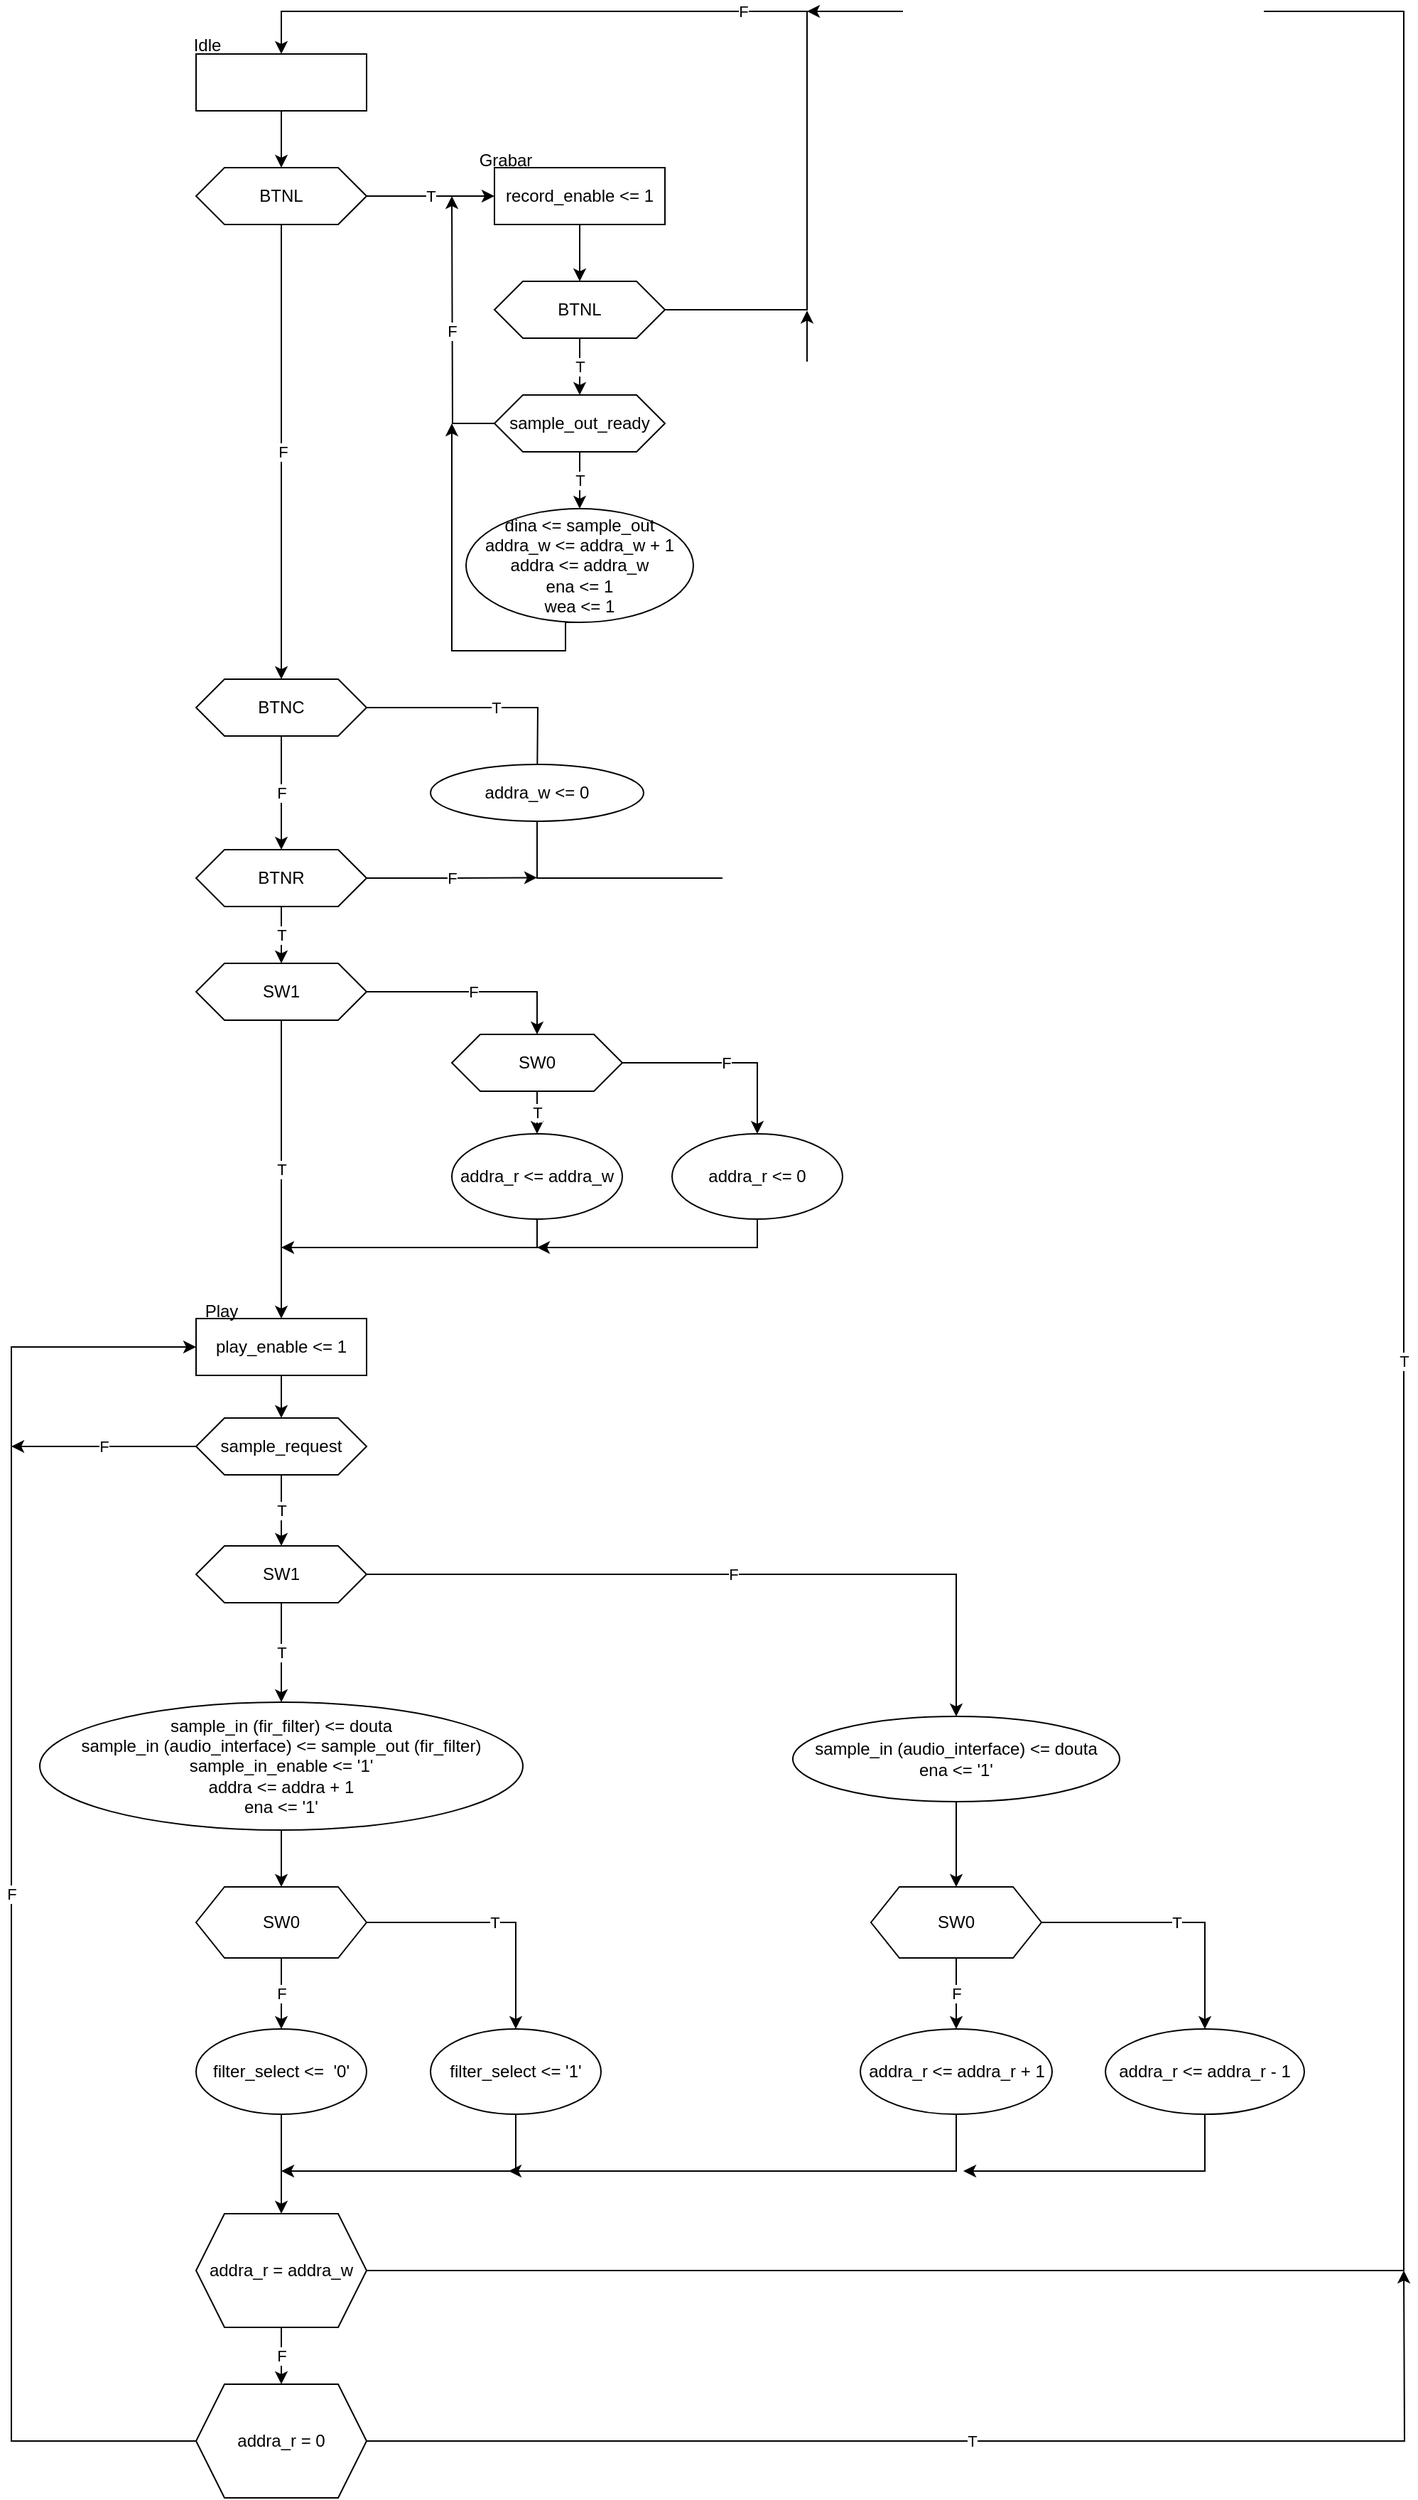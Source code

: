 <mxfile version="16.1.2" type="device"><diagram id="C5RBs43oDa-KdzZeNtuy" name="Page-1"><mxGraphModel dx="2062" dy="1217" grid="1" gridSize="10" guides="1" tooltips="1" connect="1" arrows="1" fold="1" page="1" pageScale="1" pageWidth="1654" pageHeight="2336" math="0" shadow="0"><root><mxCell id="WIyWlLk6GJQsqaUBKTNV-0"/><mxCell id="WIyWlLk6GJQsqaUBKTNV-1" parent="WIyWlLk6GJQsqaUBKTNV-0"/><mxCell id="lpCx-YttLl4YdKG1MkPc-2" style="edgeStyle=orthogonalEdgeStyle;rounded=0;orthogonalLoop=1;jettySize=auto;html=1;exitX=0.5;exitY=1;exitDx=0;exitDy=0;" parent="WIyWlLk6GJQsqaUBKTNV-1" source="lpCx-YttLl4YdKG1MkPc-0" edge="1"><mxGeometry relative="1" as="geometry"><mxPoint x="220" y="160" as="targetPoint"/></mxGeometry></mxCell><mxCell id="lpCx-YttLl4YdKG1MkPc-0" value="" style="rounded=0;whiteSpace=wrap;html=1;" parent="WIyWlLk6GJQsqaUBKTNV-1" vertex="1"><mxGeometry x="160" y="80" width="120" height="40" as="geometry"/></mxCell><mxCell id="lpCx-YttLl4YdKG1MkPc-1" value="Idle" style="text;html=1;strokeColor=none;fillColor=none;align=center;verticalAlign=middle;whiteSpace=wrap;rounded=0;" parent="WIyWlLk6GJQsqaUBKTNV-1" vertex="1"><mxGeometry x="138" y="59" width="60" height="30" as="geometry"/></mxCell><mxCell id="lpCx-YttLl4YdKG1MkPc-20" style="edgeStyle=orthogonalEdgeStyle;rounded=0;orthogonalLoop=1;jettySize=auto;html=1;exitX=0.5;exitY=1;exitDx=0;exitDy=0;" parent="WIyWlLk6GJQsqaUBKTNV-1" source="lpCx-YttLl4YdKG1MkPc-3" edge="1"><mxGeometry relative="1" as="geometry"><mxPoint x="340.0" y="340" as="targetPoint"/><Array as="points"><mxPoint x="420" y="500"/><mxPoint x="340" y="500"/></Array></mxGeometry></mxCell><mxCell id="lpCx-YttLl4YdKG1MkPc-3" value="dina &amp;lt;= sample_out&lt;br&gt;addra_w &amp;lt;= addra_w + 1&lt;br&gt;addra &amp;lt;= addra_w&lt;br&gt;ena &amp;lt;= 1&lt;br&gt;wea &amp;lt;= 1" style="ellipse;whiteSpace=wrap;html=1;" parent="WIyWlLk6GJQsqaUBKTNV-1" vertex="1"><mxGeometry x="350" y="400" width="160" height="80" as="geometry"/></mxCell><mxCell id="lpCx-YttLl4YdKG1MkPc-6" value="F" style="edgeStyle=orthogonalEdgeStyle;rounded=0;orthogonalLoop=1;jettySize=auto;html=1;" parent="WIyWlLk6GJQsqaUBKTNV-1" source="lpCx-YttLl4YdKG1MkPc-5" edge="1"><mxGeometry relative="1" as="geometry"><mxPoint x="220" y="520" as="targetPoint"/></mxGeometry></mxCell><mxCell id="lpCx-YttLl4YdKG1MkPc-10" value="T" style="edgeStyle=orthogonalEdgeStyle;rounded=0;orthogonalLoop=1;jettySize=auto;html=1;entryX=0;entryY=0.5;entryDx=0;entryDy=0;" parent="WIyWlLk6GJQsqaUBKTNV-1" source="lpCx-YttLl4YdKG1MkPc-5" target="lpCx-YttLl4YdKG1MkPc-8" edge="1"><mxGeometry relative="1" as="geometry"/></mxCell><mxCell id="lpCx-YttLl4YdKG1MkPc-5" value="BTNL" style="shape=hexagon;perimeter=hexagonPerimeter2;whiteSpace=wrap;html=1;fixedSize=1;" parent="WIyWlLk6GJQsqaUBKTNV-1" vertex="1"><mxGeometry x="160" y="160" width="120" height="40" as="geometry"/></mxCell><mxCell id="Iqx_dqp5xHkZzuGSg16V-0" style="edgeStyle=orthogonalEdgeStyle;rounded=0;orthogonalLoop=1;jettySize=auto;html=1;exitX=0.5;exitY=1;exitDx=0;exitDy=0;entryX=0.5;entryY=0;entryDx=0;entryDy=0;" edge="1" parent="WIyWlLk6GJQsqaUBKTNV-1" source="lpCx-YttLl4YdKG1MkPc-8" target="lpCx-YttLl4YdKG1MkPc-12"><mxGeometry relative="1" as="geometry"/></mxCell><mxCell id="lpCx-YttLl4YdKG1MkPc-8" value="record_enable &amp;lt;= 1" style="rounded=0;whiteSpace=wrap;html=1;" parent="WIyWlLk6GJQsqaUBKTNV-1" vertex="1"><mxGeometry x="370" y="160" width="120" height="40" as="geometry"/></mxCell><mxCell id="lpCx-YttLl4YdKG1MkPc-9" value="Grabar" style="text;html=1;strokeColor=none;fillColor=none;align=center;verticalAlign=middle;whiteSpace=wrap;rounded=0;" parent="WIyWlLk6GJQsqaUBKTNV-1" vertex="1"><mxGeometry x="348" y="140" width="60" height="30" as="geometry"/></mxCell><mxCell id="lpCx-YttLl4YdKG1MkPc-13" value="F" style="edgeStyle=orthogonalEdgeStyle;rounded=0;orthogonalLoop=1;jettySize=auto;html=1;entryX=0.5;entryY=0;entryDx=0;entryDy=0;" parent="WIyWlLk6GJQsqaUBKTNV-1" source="lpCx-YttLl4YdKG1MkPc-12" target="lpCx-YttLl4YdKG1MkPc-0" edge="1"><mxGeometry relative="1" as="geometry"><mxPoint x="550.556" y="50" as="targetPoint"/><Array as="points"><mxPoint x="590" y="260"/><mxPoint x="590" y="50"/><mxPoint x="220" y="50"/></Array></mxGeometry></mxCell><mxCell id="lpCx-YttLl4YdKG1MkPc-14" value="T" style="edgeStyle=orthogonalEdgeStyle;rounded=0;orthogonalLoop=1;jettySize=auto;html=1;entryX=0.5;entryY=0;entryDx=0;entryDy=0;" parent="WIyWlLk6GJQsqaUBKTNV-1" source="lpCx-YttLl4YdKG1MkPc-12" edge="1" target="lpCx-YttLl4YdKG1MkPc-15"><mxGeometry relative="1" as="geometry"><mxPoint x="420" y="320" as="targetPoint"/></mxGeometry></mxCell><mxCell id="lpCx-YttLl4YdKG1MkPc-12" value="BTNL" style="shape=hexagon;perimeter=hexagonPerimeter2;whiteSpace=wrap;html=1;fixedSize=1;" parent="WIyWlLk6GJQsqaUBKTNV-1" vertex="1"><mxGeometry x="370" y="240" width="120" height="40" as="geometry"/></mxCell><mxCell id="lpCx-YttLl4YdKG1MkPc-16" value="T" style="edgeStyle=orthogonalEdgeStyle;rounded=0;orthogonalLoop=1;jettySize=auto;html=1;entryX=0.5;entryY=0;entryDx=0;entryDy=0;" parent="WIyWlLk6GJQsqaUBKTNV-1" source="lpCx-YttLl4YdKG1MkPc-15" edge="1" target="lpCx-YttLl4YdKG1MkPc-3"><mxGeometry relative="1" as="geometry"><mxPoint x="420" y="400" as="targetPoint"/></mxGeometry></mxCell><mxCell id="lpCx-YttLl4YdKG1MkPc-19" value="F" style="edgeStyle=orthogonalEdgeStyle;rounded=0;orthogonalLoop=1;jettySize=auto;html=1;" parent="WIyWlLk6GJQsqaUBKTNV-1" source="lpCx-YttLl4YdKG1MkPc-15" edge="1"><mxGeometry relative="1" as="geometry"><mxPoint x="340.0" y="180" as="targetPoint"/></mxGeometry></mxCell><mxCell id="lpCx-YttLl4YdKG1MkPc-15" value="sample_out_ready" style="shape=hexagon;perimeter=hexagonPerimeter2;whiteSpace=wrap;html=1;fixedSize=1;" parent="WIyWlLk6GJQsqaUBKTNV-1" vertex="1"><mxGeometry x="370" y="320" width="120" height="40" as="geometry"/></mxCell><mxCell id="lpCx-YttLl4YdKG1MkPc-23" value="F" style="edgeStyle=orthogonalEdgeStyle;rounded=0;orthogonalLoop=1;jettySize=auto;html=1;exitX=0.5;exitY=1;exitDx=0;exitDy=0;entryX=0.5;entryY=0;entryDx=0;entryDy=0;" parent="WIyWlLk6GJQsqaUBKTNV-1" source="lpCx-YttLl4YdKG1MkPc-21" target="lpCx-YttLl4YdKG1MkPc-27" edge="1"><mxGeometry relative="1" as="geometry"><mxPoint x="220" y="600" as="targetPoint"/></mxGeometry></mxCell><mxCell id="lpCx-YttLl4YdKG1MkPc-24" value="T" style="edgeStyle=orthogonalEdgeStyle;rounded=0;orthogonalLoop=1;jettySize=auto;html=1;exitX=1;exitY=0.5;exitDx=0;exitDy=0;" parent="WIyWlLk6GJQsqaUBKTNV-1" source="lpCx-YttLl4YdKG1MkPc-21" edge="1"><mxGeometry relative="1" as="geometry"><mxPoint x="400" y="600" as="targetPoint"/></mxGeometry></mxCell><mxCell id="lpCx-YttLl4YdKG1MkPc-21" value="BTNC" style="shape=hexagon;perimeter=hexagonPerimeter2;whiteSpace=wrap;html=1;fixedSize=1;" parent="WIyWlLk6GJQsqaUBKTNV-1" vertex="1"><mxGeometry x="160" y="520" width="120" height="40" as="geometry"/></mxCell><mxCell id="lpCx-YttLl4YdKG1MkPc-31" style="edgeStyle=orthogonalEdgeStyle;rounded=0;orthogonalLoop=1;jettySize=auto;html=1;exitX=0.5;exitY=1;exitDx=0;exitDy=0;" parent="WIyWlLk6GJQsqaUBKTNV-1" source="lpCx-YttLl4YdKG1MkPc-25" edge="1"><mxGeometry relative="1" as="geometry"><mxPoint x="590" y="260.667" as="targetPoint"/><Array as="points"><mxPoint x="400" y="660"/><mxPoint x="590" y="660"/></Array></mxGeometry></mxCell><mxCell id="lpCx-YttLl4YdKG1MkPc-25" value="addra_w &amp;lt;= 0" style="ellipse;whiteSpace=wrap;html=1;" parent="WIyWlLk6GJQsqaUBKTNV-1" vertex="1"><mxGeometry x="325" y="580" width="150" height="40" as="geometry"/></mxCell><mxCell id="lpCx-YttLl4YdKG1MkPc-28" value="F" style="edgeStyle=orthogonalEdgeStyle;rounded=0;orthogonalLoop=1;jettySize=auto;html=1;exitX=1;exitY=0.5;exitDx=0;exitDy=0;" parent="WIyWlLk6GJQsqaUBKTNV-1" source="lpCx-YttLl4YdKG1MkPc-27" edge="1"><mxGeometry relative="1" as="geometry"><mxPoint x="400" y="659.706" as="targetPoint"/></mxGeometry></mxCell><mxCell id="EyYR6GaHQLyW-EKc8teo-1" value="T" style="edgeStyle=orthogonalEdgeStyle;rounded=0;orthogonalLoop=1;jettySize=auto;html=1;" parent="WIyWlLk6GJQsqaUBKTNV-1" source="lpCx-YttLl4YdKG1MkPc-27" target="EyYR6GaHQLyW-EKc8teo-0" edge="1"><mxGeometry relative="1" as="geometry"/></mxCell><mxCell id="lpCx-YttLl4YdKG1MkPc-27" value="BTNR" style="shape=hexagon;perimeter=hexagonPerimeter2;whiteSpace=wrap;html=1;fixedSize=1;" parent="WIyWlLk6GJQsqaUBKTNV-1" vertex="1"><mxGeometry x="160" y="640" width="120" height="40" as="geometry"/></mxCell><mxCell id="EyYR6GaHQLyW-EKc8teo-13" style="edgeStyle=orthogonalEdgeStyle;rounded=0;orthogonalLoop=1;jettySize=auto;html=1;entryX=0.5;entryY=0;entryDx=0;entryDy=0;" parent="WIyWlLk6GJQsqaUBKTNV-1" source="lpCx-YttLl4YdKG1MkPc-32" target="lpCx-YttLl4YdKG1MkPc-35" edge="1"><mxGeometry relative="1" as="geometry"/></mxCell><mxCell id="lpCx-YttLl4YdKG1MkPc-32" value="play_enable &amp;lt;= 1" style="rounded=0;whiteSpace=wrap;html=1;" parent="WIyWlLk6GJQsqaUBKTNV-1" vertex="1"><mxGeometry x="160" y="970" width="120" height="40" as="geometry"/></mxCell><mxCell id="lpCx-YttLl4YdKG1MkPc-33" value="Play" style="text;html=1;strokeColor=none;fillColor=none;align=center;verticalAlign=middle;whiteSpace=wrap;rounded=0;" parent="WIyWlLk6GJQsqaUBKTNV-1" vertex="1"><mxGeometry x="148" y="950" width="60" height="30" as="geometry"/></mxCell><mxCell id="y3HNiTXDIGjjtV8I3vC8-16" value="T" style="edgeStyle=orthogonalEdgeStyle;rounded=0;orthogonalLoop=1;jettySize=auto;html=1;" parent="WIyWlLk6GJQsqaUBKTNV-1" source="lpCx-YttLl4YdKG1MkPc-35" target="lpCx-YttLl4YdKG1MkPc-43" edge="1"><mxGeometry relative="1" as="geometry"/></mxCell><mxCell id="tIJ1hyD-IGvVO0eNuypN-0" value="F" style="edgeStyle=orthogonalEdgeStyle;rounded=0;orthogonalLoop=1;jettySize=auto;html=1;exitX=0;exitY=0.5;exitDx=0;exitDy=0;" parent="WIyWlLk6GJQsqaUBKTNV-1" source="lpCx-YttLl4YdKG1MkPc-35" edge="1"><mxGeometry relative="1" as="geometry"><mxPoint x="30" y="1060" as="targetPoint"/></mxGeometry></mxCell><mxCell id="lpCx-YttLl4YdKG1MkPc-35" value="sample_request" style="shape=hexagon;perimeter=hexagonPerimeter2;whiteSpace=wrap;html=1;fixedSize=1;" parent="WIyWlLk6GJQsqaUBKTNV-1" vertex="1"><mxGeometry x="160" y="1040" width="120" height="40" as="geometry"/></mxCell><mxCell id="y3HNiTXDIGjjtV8I3vC8-18" value="T" style="edgeStyle=orthogonalEdgeStyle;rounded=0;orthogonalLoop=1;jettySize=auto;html=1;" parent="WIyWlLk6GJQsqaUBKTNV-1" source="lpCx-YttLl4YdKG1MkPc-43" target="y3HNiTXDIGjjtV8I3vC8-17" edge="1"><mxGeometry relative="1" as="geometry"/></mxCell><mxCell id="y3HNiTXDIGjjtV8I3vC8-24" value="F" style="edgeStyle=orthogonalEdgeStyle;rounded=0;orthogonalLoop=1;jettySize=auto;html=1;" parent="WIyWlLk6GJQsqaUBKTNV-1" source="lpCx-YttLl4YdKG1MkPc-43" target="y3HNiTXDIGjjtV8I3vC8-23" edge="1"><mxGeometry relative="1" as="geometry"/></mxCell><mxCell id="lpCx-YttLl4YdKG1MkPc-43" value="SW1" style="shape=hexagon;perimeter=hexagonPerimeter2;whiteSpace=wrap;html=1;fixedSize=1;" parent="WIyWlLk6GJQsqaUBKTNV-1" vertex="1"><mxGeometry x="160" y="1130" width="120" height="40" as="geometry"/></mxCell><mxCell id="y3HNiTXDIGjjtV8I3vC8-22" value="" style="edgeStyle=orthogonalEdgeStyle;rounded=0;orthogonalLoop=1;jettySize=auto;html=1;" parent="WIyWlLk6GJQsqaUBKTNV-1" source="y3HNiTXDIGjjtV8I3vC8-17" target="y3HNiTXDIGjjtV8I3vC8-21" edge="1"><mxGeometry relative="1" as="geometry"/></mxCell><mxCell id="y3HNiTXDIGjjtV8I3vC8-17" value="sample_in (fir_filter) &amp;lt;= douta&lt;br&gt;sample_in (audio_interface) &amp;lt;= sample_out (fir_filter)&lt;br&gt;sample_in_enable &amp;lt;= '1'&lt;br&gt;addra &amp;lt;= addra + 1&lt;br&gt;ena &amp;lt;= '1'" style="ellipse;whiteSpace=wrap;html=1;" parent="WIyWlLk6GJQsqaUBKTNV-1" vertex="1"><mxGeometry x="50" y="1240" width="340" height="90" as="geometry"/></mxCell><mxCell id="y3HNiTXDIGjjtV8I3vC8-31" value="T" style="edgeStyle=orthogonalEdgeStyle;rounded=0;orthogonalLoop=1;jettySize=auto;html=1;" parent="WIyWlLk6GJQsqaUBKTNV-1" source="y3HNiTXDIGjjtV8I3vC8-21" target="y3HNiTXDIGjjtV8I3vC8-30" edge="1"><mxGeometry relative="1" as="geometry"/></mxCell><mxCell id="y3HNiTXDIGjjtV8I3vC8-33" value="F" style="edgeStyle=orthogonalEdgeStyle;rounded=0;orthogonalLoop=1;jettySize=auto;html=1;" parent="WIyWlLk6GJQsqaUBKTNV-1" source="y3HNiTXDIGjjtV8I3vC8-21" target="y3HNiTXDIGjjtV8I3vC8-32" edge="1"><mxGeometry relative="1" as="geometry"/></mxCell><mxCell id="y3HNiTXDIGjjtV8I3vC8-21" value="SW0" style="shape=hexagon;perimeter=hexagonPerimeter2;whiteSpace=wrap;html=1;fixedSize=1;" parent="WIyWlLk6GJQsqaUBKTNV-1" vertex="1"><mxGeometry x="160" y="1370" width="120" height="50" as="geometry"/></mxCell><mxCell id="y3HNiTXDIGjjtV8I3vC8-29" value="" style="edgeStyle=orthogonalEdgeStyle;rounded=0;orthogonalLoop=1;jettySize=auto;html=1;" parent="WIyWlLk6GJQsqaUBKTNV-1" source="y3HNiTXDIGjjtV8I3vC8-23" target="y3HNiTXDIGjjtV8I3vC8-28" edge="1"><mxGeometry relative="1" as="geometry"/></mxCell><mxCell id="y3HNiTXDIGjjtV8I3vC8-23" value="sample_in (audio_interface) &amp;lt;= douta&lt;br&gt;ena &amp;lt;= '1'" style="ellipse;whiteSpace=wrap;html=1;" parent="WIyWlLk6GJQsqaUBKTNV-1" vertex="1"><mxGeometry x="580" y="1250" width="230" height="60" as="geometry"/></mxCell><mxCell id="y3HNiTXDIGjjtV8I3vC8-37" value="T" style="edgeStyle=orthogonalEdgeStyle;rounded=0;orthogonalLoop=1;jettySize=auto;html=1;" parent="WIyWlLk6GJQsqaUBKTNV-1" source="y3HNiTXDIGjjtV8I3vC8-28" target="y3HNiTXDIGjjtV8I3vC8-36" edge="1"><mxGeometry relative="1" as="geometry"/></mxCell><mxCell id="y3HNiTXDIGjjtV8I3vC8-39" value="F" style="edgeStyle=orthogonalEdgeStyle;rounded=0;orthogonalLoop=1;jettySize=auto;html=1;" parent="WIyWlLk6GJQsqaUBKTNV-1" source="y3HNiTXDIGjjtV8I3vC8-28" target="y3HNiTXDIGjjtV8I3vC8-38" edge="1"><mxGeometry relative="1" as="geometry"/></mxCell><mxCell id="y3HNiTXDIGjjtV8I3vC8-28" value="SW0" style="shape=hexagon;perimeter=hexagonPerimeter2;whiteSpace=wrap;html=1;fixedSize=1;" parent="WIyWlLk6GJQsqaUBKTNV-1" vertex="1"><mxGeometry x="635" y="1370" width="120" height="50" as="geometry"/></mxCell><mxCell id="EyYR6GaHQLyW-EKc8teo-14" style="edgeStyle=orthogonalEdgeStyle;rounded=0;orthogonalLoop=1;jettySize=auto;html=1;exitX=0.5;exitY=1;exitDx=0;exitDy=0;" parent="WIyWlLk6GJQsqaUBKTNV-1" source="y3HNiTXDIGjjtV8I3vC8-30" edge="1"><mxGeometry relative="1" as="geometry"><mxPoint x="220" y="1570" as="targetPoint"/><Array as="points"><mxPoint x="385" y="1570"/></Array></mxGeometry></mxCell><mxCell id="y3HNiTXDIGjjtV8I3vC8-30" value="filter_select &amp;lt;= '1'" style="ellipse;whiteSpace=wrap;html=1;" parent="WIyWlLk6GJQsqaUBKTNV-1" vertex="1"><mxGeometry x="325" y="1470" width="120" height="60" as="geometry"/></mxCell><mxCell id="EyYR6GaHQLyW-EKc8teo-16" value="" style="edgeStyle=orthogonalEdgeStyle;rounded=0;orthogonalLoop=1;jettySize=auto;html=1;" parent="WIyWlLk6GJQsqaUBKTNV-1" source="y3HNiTXDIGjjtV8I3vC8-32" target="EyYR6GaHQLyW-EKc8teo-15" edge="1"><mxGeometry relative="1" as="geometry"/></mxCell><mxCell id="y3HNiTXDIGjjtV8I3vC8-32" value="filter_select &amp;lt;=&amp;nbsp; '0'" style="ellipse;whiteSpace=wrap;html=1;" parent="WIyWlLk6GJQsqaUBKTNV-1" vertex="1"><mxGeometry x="160" y="1470" width="120" height="60" as="geometry"/></mxCell><mxCell id="EyYR6GaHQLyW-EKc8teo-18" value="" style="edgeStyle=orthogonalEdgeStyle;rounded=0;orthogonalLoop=1;jettySize=auto;html=1;" parent="WIyWlLk6GJQsqaUBKTNV-1" source="y3HNiTXDIGjjtV8I3vC8-36" edge="1"><mxGeometry relative="1" as="geometry"><mxPoint x="700" y="1570" as="targetPoint"/><Array as="points"><mxPoint x="870" y="1570"/></Array></mxGeometry></mxCell><mxCell id="y3HNiTXDIGjjtV8I3vC8-36" value="addra_r &amp;lt;= addra_r - 1" style="ellipse;whiteSpace=wrap;html=1;" parent="WIyWlLk6GJQsqaUBKTNV-1" vertex="1"><mxGeometry x="800" y="1470" width="140" height="60" as="geometry"/></mxCell><mxCell id="EyYR6GaHQLyW-EKc8teo-22" value="" style="edgeStyle=orthogonalEdgeStyle;rounded=0;orthogonalLoop=1;jettySize=auto;html=1;" parent="WIyWlLk6GJQsqaUBKTNV-1" source="y3HNiTXDIGjjtV8I3vC8-38" edge="1"><mxGeometry relative="1" as="geometry"><mxPoint x="380" y="1570" as="targetPoint"/><Array as="points"><mxPoint x="695" y="1570"/></Array></mxGeometry></mxCell><mxCell id="y3HNiTXDIGjjtV8I3vC8-38" value="addra_r &amp;lt;= addra_r + 1" style="ellipse;whiteSpace=wrap;html=1;" parent="WIyWlLk6GJQsqaUBKTNV-1" vertex="1"><mxGeometry x="627.5" y="1470" width="135" height="60" as="geometry"/></mxCell><mxCell id="EyYR6GaHQLyW-EKc8teo-3" value="F" style="edgeStyle=orthogonalEdgeStyle;rounded=0;orthogonalLoop=1;jettySize=auto;html=1;" parent="WIyWlLk6GJQsqaUBKTNV-1" source="EyYR6GaHQLyW-EKc8teo-0" target="EyYR6GaHQLyW-EKc8teo-2" edge="1"><mxGeometry relative="1" as="geometry"/></mxCell><mxCell id="EyYR6GaHQLyW-EKc8teo-9" value="T" style="edgeStyle=orthogonalEdgeStyle;rounded=0;orthogonalLoop=1;jettySize=auto;html=1;entryX=0.5;entryY=0;entryDx=0;entryDy=0;" parent="WIyWlLk6GJQsqaUBKTNV-1" source="EyYR6GaHQLyW-EKc8teo-0" target="lpCx-YttLl4YdKG1MkPc-32" edge="1"><mxGeometry relative="1" as="geometry"/></mxCell><mxCell id="EyYR6GaHQLyW-EKc8teo-0" value="SW1" style="shape=hexagon;perimeter=hexagonPerimeter2;whiteSpace=wrap;html=1;fixedSize=1;" parent="WIyWlLk6GJQsqaUBKTNV-1" vertex="1"><mxGeometry x="160" y="720" width="120" height="40" as="geometry"/></mxCell><mxCell id="EyYR6GaHQLyW-EKc8teo-5" value="T" style="edgeStyle=orthogonalEdgeStyle;rounded=0;orthogonalLoop=1;jettySize=auto;html=1;" parent="WIyWlLk6GJQsqaUBKTNV-1" source="EyYR6GaHQLyW-EKc8teo-2" target="EyYR6GaHQLyW-EKc8teo-4" edge="1"><mxGeometry relative="1" as="geometry"/></mxCell><mxCell id="EyYR6GaHQLyW-EKc8teo-7" value="F" style="edgeStyle=orthogonalEdgeStyle;rounded=0;orthogonalLoop=1;jettySize=auto;html=1;" parent="WIyWlLk6GJQsqaUBKTNV-1" source="EyYR6GaHQLyW-EKc8teo-2" target="EyYR6GaHQLyW-EKc8teo-6" edge="1"><mxGeometry relative="1" as="geometry"/></mxCell><mxCell id="EyYR6GaHQLyW-EKc8teo-2" value="SW0" style="shape=hexagon;perimeter=hexagonPerimeter2;whiteSpace=wrap;html=1;fixedSize=1;" parent="WIyWlLk6GJQsqaUBKTNV-1" vertex="1"><mxGeometry x="340" y="770" width="120" height="40" as="geometry"/></mxCell><mxCell id="EyYR6GaHQLyW-EKc8teo-11" style="edgeStyle=orthogonalEdgeStyle;rounded=0;orthogonalLoop=1;jettySize=auto;html=1;exitX=0.5;exitY=1;exitDx=0;exitDy=0;" parent="WIyWlLk6GJQsqaUBKTNV-1" source="EyYR6GaHQLyW-EKc8teo-4" edge="1"><mxGeometry relative="1" as="geometry"><mxPoint x="220" y="920" as="targetPoint"/><Array as="points"><mxPoint x="400" y="920"/></Array></mxGeometry></mxCell><mxCell id="EyYR6GaHQLyW-EKc8teo-4" value="addra_r &amp;lt;= addra_w" style="ellipse;whiteSpace=wrap;html=1;" parent="WIyWlLk6GJQsqaUBKTNV-1" vertex="1"><mxGeometry x="340" y="840" width="120" height="60" as="geometry"/></mxCell><mxCell id="EyYR6GaHQLyW-EKc8teo-12" style="edgeStyle=orthogonalEdgeStyle;rounded=0;orthogonalLoop=1;jettySize=auto;html=1;exitX=0.5;exitY=1;exitDx=0;exitDy=0;" parent="WIyWlLk6GJQsqaUBKTNV-1" source="EyYR6GaHQLyW-EKc8teo-6" edge="1"><mxGeometry relative="1" as="geometry"><mxPoint x="400" y="920" as="targetPoint"/><Array as="points"><mxPoint x="555" y="920"/></Array></mxGeometry></mxCell><mxCell id="EyYR6GaHQLyW-EKc8teo-6" value="addra_r &amp;lt;= 0" style="ellipse;whiteSpace=wrap;html=1;" parent="WIyWlLk6GJQsqaUBKTNV-1" vertex="1"><mxGeometry x="495" y="840" width="120" height="60" as="geometry"/></mxCell><mxCell id="EyYR6GaHQLyW-EKc8teo-23" value="F" style="edgeStyle=orthogonalEdgeStyle;rounded=0;orthogonalLoop=1;jettySize=auto;html=1;" parent="WIyWlLk6GJQsqaUBKTNV-1" source="EyYR6GaHQLyW-EKc8teo-15" target="EyYR6GaHQLyW-EKc8teo-21" edge="1"><mxGeometry relative="1" as="geometry"/></mxCell><mxCell id="EyYR6GaHQLyW-EKc8teo-26" value="T" style="edgeStyle=orthogonalEdgeStyle;rounded=0;orthogonalLoop=1;jettySize=auto;html=1;" parent="WIyWlLk6GJQsqaUBKTNV-1" source="EyYR6GaHQLyW-EKc8teo-15" edge="1"><mxGeometry relative="1" as="geometry"><mxPoint x="590" y="50" as="targetPoint"/><Array as="points"><mxPoint x="1010" y="1640"/><mxPoint x="1010" y="50"/><mxPoint x="590" y="50"/></Array></mxGeometry></mxCell><mxCell id="EyYR6GaHQLyW-EKc8teo-15" value="addra_r = addra_w" style="shape=hexagon;perimeter=hexagonPerimeter2;whiteSpace=wrap;html=1;fixedSize=1;" parent="WIyWlLk6GJQsqaUBKTNV-1" vertex="1"><mxGeometry x="160" y="1600" width="120" height="80" as="geometry"/></mxCell><mxCell id="EyYR6GaHQLyW-EKc8teo-25" value="F" style="edgeStyle=orthogonalEdgeStyle;rounded=0;orthogonalLoop=1;jettySize=auto;html=1;entryX=0;entryY=0.5;entryDx=0;entryDy=0;" parent="WIyWlLk6GJQsqaUBKTNV-1" source="EyYR6GaHQLyW-EKc8teo-21" target="lpCx-YttLl4YdKG1MkPc-32" edge="1"><mxGeometry relative="1" as="geometry"><mxPoint x="30" y="1640" as="targetPoint"/><Array as="points"><mxPoint x="30" y="1760"/><mxPoint x="30" y="990"/></Array></mxGeometry></mxCell><mxCell id="EyYR6GaHQLyW-EKc8teo-27" value="T" style="edgeStyle=orthogonalEdgeStyle;rounded=0;orthogonalLoop=1;jettySize=auto;html=1;" parent="WIyWlLk6GJQsqaUBKTNV-1" source="EyYR6GaHQLyW-EKc8teo-21" edge="1"><mxGeometry relative="1" as="geometry"><mxPoint x="1010" y="1640" as="targetPoint"/></mxGeometry></mxCell><mxCell id="EyYR6GaHQLyW-EKc8teo-21" value="addra_r = 0" style="shape=hexagon;perimeter=hexagonPerimeter2;whiteSpace=wrap;html=1;fixedSize=1;" parent="WIyWlLk6GJQsqaUBKTNV-1" vertex="1"><mxGeometry x="160" y="1720" width="120" height="80" as="geometry"/></mxCell></root></mxGraphModel></diagram></mxfile>